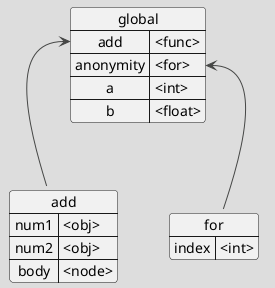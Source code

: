 @startuml
!theme toy

map global {
  add       => <func>
  anonymity => <for>
  a         => <int>
  b         => <float>
}

map add{
    num1    => <obj>
    num2    => <obj>
    body    => <node>
}

map for{
    index => <int>
}

global::add <-- add
global::anonymity <-- for
@enduml

